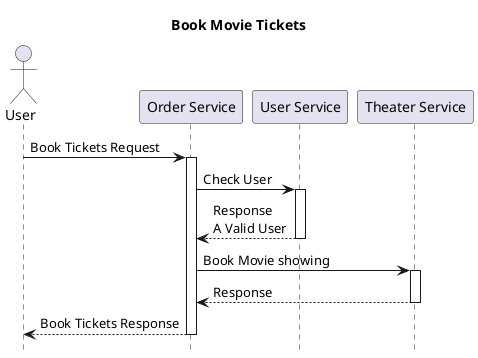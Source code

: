 @startuml
hide footbox
title Book Movie Tickets

actor User
participant "Order Service" as OS
participant "User Service" as US
participant "Theater Service" as TS

User -> OS: Book Tickets Request
activate OS

OS -> US: Check User
activate US
US --> OS: Response\nA Valid User
deactivate US

OS -> TS: Book Movie showing
activate TS
TS --> OS: Response
deactivate TS

OS --> User: Book Tickets Response
deactivate OS

@enduml